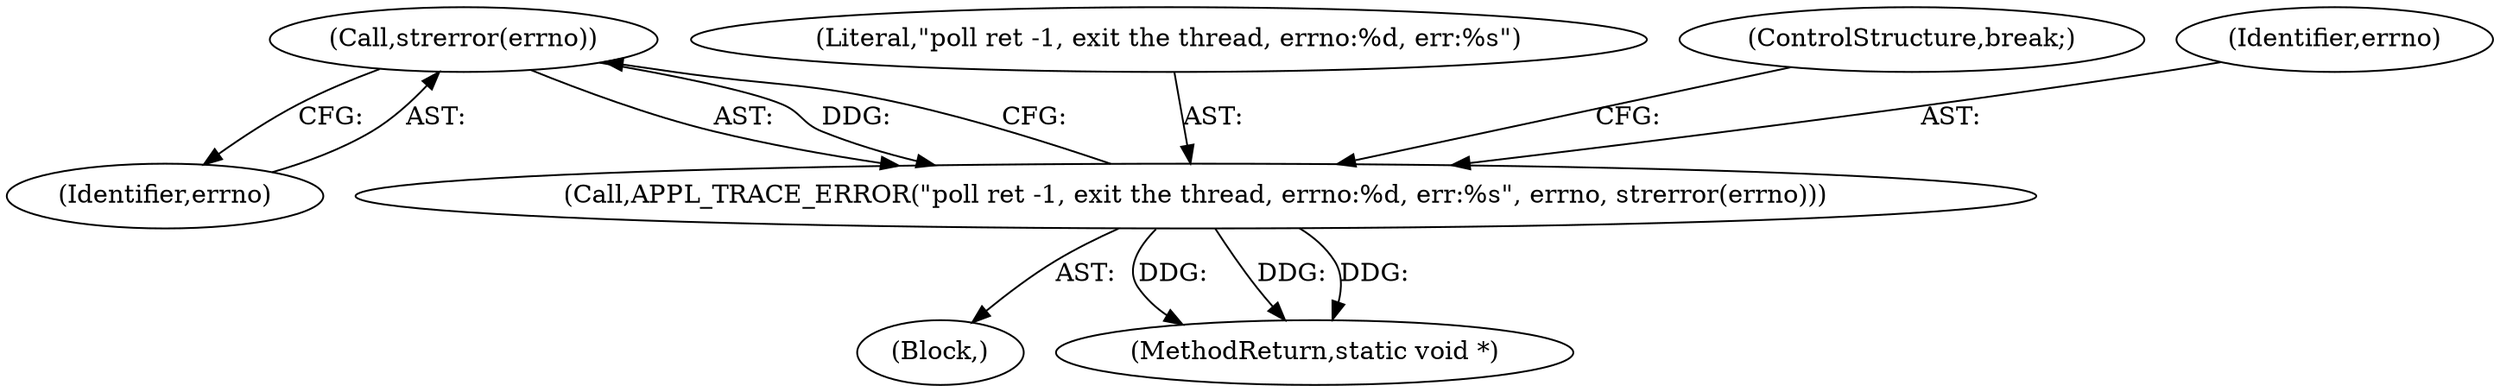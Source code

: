 digraph "0_Android_472271b153c5dc53c28beac55480a8d8434b2d5c_44@API" {
"1000143" [label="(Call,strerror(errno))"];
"1000140" [label="(Call,APPL_TRACE_ERROR(\"poll ret -1, exit the thread, errno:%d, err:%s\", errno, strerror(errno)))"];
"1000139" [label="(Block,)"];
"1000141" [label="(Literal,\"poll ret -1, exit the thread, errno:%d, err:%s\")"];
"1000140" [label="(Call,APPL_TRACE_ERROR(\"poll ret -1, exit the thread, errno:%d, err:%s\", errno, strerror(errno)))"];
"1000145" [label="(ControlStructure,break;)"];
"1000142" [label="(Identifier,errno)"];
"1000214" [label="(MethodReturn,static void *)"];
"1000143" [label="(Call,strerror(errno))"];
"1000144" [label="(Identifier,errno)"];
"1000143" -> "1000140"  [label="AST: "];
"1000143" -> "1000144"  [label="CFG: "];
"1000144" -> "1000143"  [label="AST: "];
"1000140" -> "1000143"  [label="CFG: "];
"1000143" -> "1000140"  [label="DDG: "];
"1000140" -> "1000139"  [label="AST: "];
"1000141" -> "1000140"  [label="AST: "];
"1000142" -> "1000140"  [label="AST: "];
"1000145" -> "1000140"  [label="CFG: "];
"1000140" -> "1000214"  [label="DDG: "];
"1000140" -> "1000214"  [label="DDG: "];
"1000140" -> "1000214"  [label="DDG: "];
}
